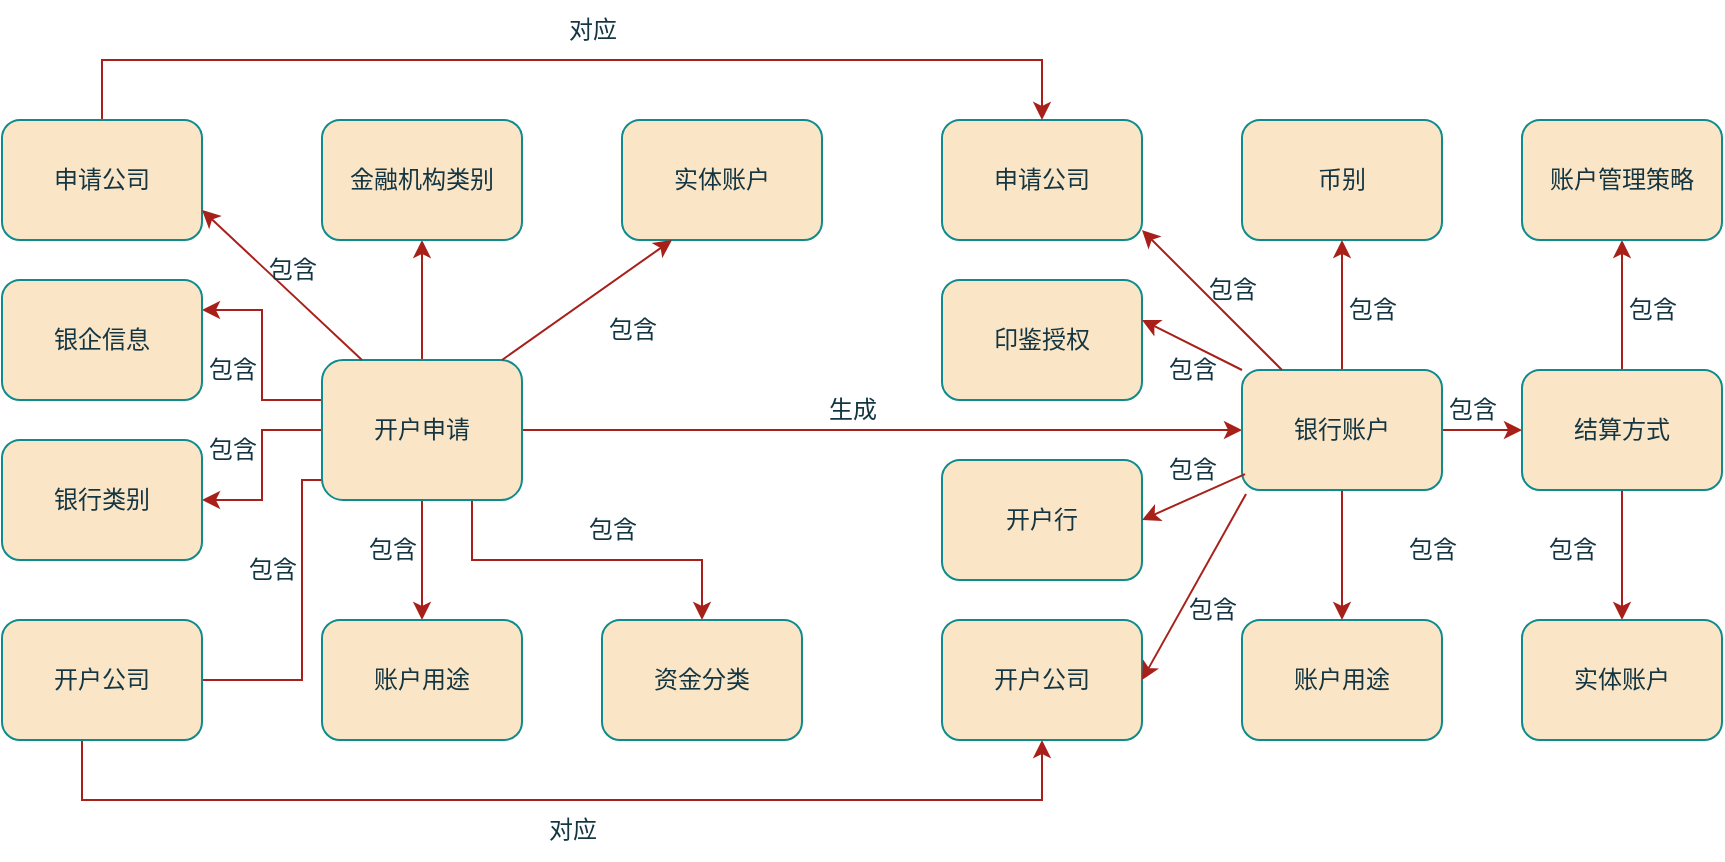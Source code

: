 <mxfile version="21.0.2" type="github">
  <diagram name="第 1 页" id="eb18voc41g7uNXnEWzvE">
    <mxGraphModel dx="1434" dy="764" grid="0" gridSize="10" guides="1" tooltips="1" connect="1" arrows="1" fold="1" page="1" pageScale="1" pageWidth="3300" pageHeight="4681" math="0" shadow="0">
      <root>
        <mxCell id="0" />
        <mxCell id="1" parent="0" />
        <mxCell id="5-KOo01hlj58CdEPXeHK-24" style="edgeStyle=orthogonalEdgeStyle;rounded=0;orthogonalLoop=1;jettySize=auto;html=1;entryX=0.5;entryY=1;entryDx=0;entryDy=0;labelBackgroundColor=none;strokeColor=#A8201A;fontColor=default;" edge="1" parent="1" source="5-KOo01hlj58CdEPXeHK-1" target="5-KOo01hlj58CdEPXeHK-20">
          <mxGeometry relative="1" as="geometry" />
        </mxCell>
        <mxCell id="5-KOo01hlj58CdEPXeHK-25" style="edgeStyle=orthogonalEdgeStyle;rounded=0;orthogonalLoop=1;jettySize=auto;html=1;entryX=1;entryY=0.25;entryDx=0;entryDy=0;labelBackgroundColor=none;strokeColor=#A8201A;fontColor=default;" edge="1" parent="1" source="5-KOo01hlj58CdEPXeHK-1" target="5-KOo01hlj58CdEPXeHK-19">
          <mxGeometry relative="1" as="geometry">
            <Array as="points">
              <mxPoint x="290" y="230" />
              <mxPoint x="290" y="185" />
            </Array>
          </mxGeometry>
        </mxCell>
        <mxCell id="5-KOo01hlj58CdEPXeHK-26" style="edgeStyle=orthogonalEdgeStyle;rounded=0;orthogonalLoop=1;jettySize=auto;html=1;entryX=1;entryY=0.5;entryDx=0;entryDy=0;labelBackgroundColor=none;strokeColor=#A8201A;fontColor=default;" edge="1" parent="1" source="5-KOo01hlj58CdEPXeHK-1" target="5-KOo01hlj58CdEPXeHK-17">
          <mxGeometry relative="1" as="geometry" />
        </mxCell>
        <mxCell id="5-KOo01hlj58CdEPXeHK-27" style="edgeStyle=orthogonalEdgeStyle;rounded=0;orthogonalLoop=1;jettySize=auto;html=1;exitX=0.25;exitY=1;exitDx=0;exitDy=0;entryX=1;entryY=0.5;entryDx=0;entryDy=0;labelBackgroundColor=none;strokeColor=#A8201A;fontColor=default;" edge="1" parent="1" source="5-KOo01hlj58CdEPXeHK-1" target="5-KOo01hlj58CdEPXeHK-23">
          <mxGeometry relative="1" as="geometry">
            <Array as="points">
              <mxPoint x="345" y="270" />
              <mxPoint x="310" y="270" />
              <mxPoint x="310" y="370" />
              <mxPoint x="250" y="370" />
            </Array>
          </mxGeometry>
        </mxCell>
        <mxCell id="5-KOo01hlj58CdEPXeHK-28" style="edgeStyle=orthogonalEdgeStyle;rounded=0;orthogonalLoop=1;jettySize=auto;html=1;labelBackgroundColor=none;strokeColor=#A8201A;fontColor=default;" edge="1" parent="1" source="5-KOo01hlj58CdEPXeHK-1" target="5-KOo01hlj58CdEPXeHK-16">
          <mxGeometry relative="1" as="geometry" />
        </mxCell>
        <mxCell id="5-KOo01hlj58CdEPXeHK-29" style="edgeStyle=orthogonalEdgeStyle;rounded=0;orthogonalLoop=1;jettySize=auto;html=1;exitX=0.75;exitY=1;exitDx=0;exitDy=0;entryX=0.5;entryY=0;entryDx=0;entryDy=0;labelBackgroundColor=none;strokeColor=#A8201A;fontColor=default;" edge="1" parent="1" source="5-KOo01hlj58CdEPXeHK-1" target="5-KOo01hlj58CdEPXeHK-22">
          <mxGeometry relative="1" as="geometry" />
        </mxCell>
        <mxCell id="5-KOo01hlj58CdEPXeHK-43" style="edgeStyle=orthogonalEdgeStyle;rounded=0;orthogonalLoop=1;jettySize=auto;html=1;exitX=1;exitY=0.5;exitDx=0;exitDy=0;entryX=0;entryY=0.5;entryDx=0;entryDy=0;labelBackgroundColor=none;strokeColor=#A8201A;fontColor=default;" edge="1" parent="1" source="5-KOo01hlj58CdEPXeHK-1" target="5-KOo01hlj58CdEPXeHK-3">
          <mxGeometry relative="1" as="geometry" />
        </mxCell>
        <mxCell id="5-KOo01hlj58CdEPXeHK-1" value="开户申请" style="rounded=1;whiteSpace=wrap;html=1;labelBackgroundColor=none;fillColor=#FAE5C7;strokeColor=#0F8B8D;fontColor=#143642;" vertex="1" parent="1">
          <mxGeometry x="320" y="210" width="100" height="70" as="geometry" />
        </mxCell>
        <mxCell id="5-KOo01hlj58CdEPXeHK-4" value="包含" style="text;html=1;align=center;verticalAlign=middle;resizable=0;points=[];autosize=1;labelBackgroundColor=none;fontColor=#143642;" vertex="1" parent="1">
          <mxGeometry x="450" y="180" width="50" height="30" as="geometry" />
        </mxCell>
        <mxCell id="5-KOo01hlj58CdEPXeHK-5" value="开户行" style="rounded=1;whiteSpace=wrap;html=1;labelBackgroundColor=none;fillColor=#FAE5C7;strokeColor=#0F8B8D;fontColor=#143642;" vertex="1" parent="1">
          <mxGeometry x="630" y="260" width="100" height="60" as="geometry" />
        </mxCell>
        <mxCell id="5-KOo01hlj58CdEPXeHK-55" style="edgeStyle=orthogonalEdgeStyle;rounded=0;orthogonalLoop=1;jettySize=auto;html=1;entryX=0.5;entryY=1;entryDx=0;entryDy=0;labelBackgroundColor=none;strokeColor=#A8201A;fontColor=default;" edge="1" parent="1" source="5-KOo01hlj58CdEPXeHK-6" target="5-KOo01hlj58CdEPXeHK-9">
          <mxGeometry relative="1" as="geometry">
            <mxPoint x="990" y="160" as="targetPoint" />
          </mxGeometry>
        </mxCell>
        <mxCell id="5-KOo01hlj58CdEPXeHK-56" style="edgeStyle=orthogonalEdgeStyle;rounded=0;orthogonalLoop=1;jettySize=auto;html=1;labelBackgroundColor=none;strokeColor=#A8201A;fontColor=default;" edge="1" parent="1" source="5-KOo01hlj58CdEPXeHK-6" target="5-KOo01hlj58CdEPXeHK-10">
          <mxGeometry relative="1" as="geometry">
            <Array as="points">
              <mxPoint x="970" y="330" />
              <mxPoint x="970" y="330" />
            </Array>
          </mxGeometry>
        </mxCell>
        <mxCell id="5-KOo01hlj58CdEPXeHK-6" value="结算方式" style="rounded=1;whiteSpace=wrap;html=1;labelBackgroundColor=none;fillColor=#FAE5C7;strokeColor=#0F8B8D;fontColor=#143642;" vertex="1" parent="1">
          <mxGeometry x="920" y="215" width="100" height="60" as="geometry" />
        </mxCell>
        <mxCell id="5-KOo01hlj58CdEPXeHK-7" value="账户用途" style="rounded=1;whiteSpace=wrap;html=1;labelBackgroundColor=none;fillColor=#FAE5C7;strokeColor=#0F8B8D;fontColor=#143642;" vertex="1" parent="1">
          <mxGeometry x="780" y="340" width="100" height="60" as="geometry" />
        </mxCell>
        <mxCell id="5-KOo01hlj58CdEPXeHK-8" value="币别" style="rounded=1;whiteSpace=wrap;html=1;labelBackgroundColor=none;fillColor=#FAE5C7;strokeColor=#0F8B8D;fontColor=#143642;" vertex="1" parent="1">
          <mxGeometry x="780" y="90" width="100" height="60" as="geometry" />
        </mxCell>
        <mxCell id="5-KOo01hlj58CdEPXeHK-9" value="账户管理策略" style="rounded=1;whiteSpace=wrap;html=1;labelBackgroundColor=none;fillColor=#FAE5C7;strokeColor=#0F8B8D;fontColor=#143642;" vertex="1" parent="1">
          <mxGeometry x="920" y="90" width="100" height="60" as="geometry" />
        </mxCell>
        <mxCell id="5-KOo01hlj58CdEPXeHK-10" value="实体账户" style="rounded=1;whiteSpace=wrap;html=1;labelBackgroundColor=none;fillColor=#FAE5C7;strokeColor=#0F8B8D;fontColor=#143642;" vertex="1" parent="1">
          <mxGeometry x="920" y="340" width="100" height="60" as="geometry" />
        </mxCell>
        <mxCell id="5-KOo01hlj58CdEPXeHK-11" value="开户公司" style="rounded=1;whiteSpace=wrap;html=1;labelBackgroundColor=none;fillColor=#FAE5C7;strokeColor=#0F8B8D;fontColor=#143642;" vertex="1" parent="1">
          <mxGeometry x="630" y="340" width="100" height="60" as="geometry" />
        </mxCell>
        <mxCell id="5-KOo01hlj58CdEPXeHK-13" value="申请公司" style="rounded=1;whiteSpace=wrap;html=1;labelBackgroundColor=none;fillColor=#FAE5C7;strokeColor=#0F8B8D;fontColor=#143642;" vertex="1" parent="1">
          <mxGeometry x="630" y="90" width="100" height="60" as="geometry" />
        </mxCell>
        <mxCell id="5-KOo01hlj58CdEPXeHK-14" value="印鉴授权" style="rounded=1;whiteSpace=wrap;html=1;labelBackgroundColor=none;fillColor=#FAE5C7;strokeColor=#0F8B8D;fontColor=#143642;" vertex="1" parent="1">
          <mxGeometry x="630" y="170" width="100" height="60" as="geometry" />
        </mxCell>
        <mxCell id="5-KOo01hlj58CdEPXeHK-16" value="账户用途" style="rounded=1;whiteSpace=wrap;html=1;labelBackgroundColor=none;fillColor=#FAE5C7;strokeColor=#0F8B8D;fontColor=#143642;" vertex="1" parent="1">
          <mxGeometry x="320" y="340" width="100" height="60" as="geometry" />
        </mxCell>
        <mxCell id="5-KOo01hlj58CdEPXeHK-17" value="银行类别" style="rounded=1;whiteSpace=wrap;html=1;labelBackgroundColor=none;fillColor=#FAE5C7;strokeColor=#0F8B8D;fontColor=#143642;" vertex="1" parent="1">
          <mxGeometry x="160" y="250" width="100" height="60" as="geometry" />
        </mxCell>
        <mxCell id="5-KOo01hlj58CdEPXeHK-89" style="edgeStyle=orthogonalEdgeStyle;rounded=0;orthogonalLoop=1;jettySize=auto;html=1;entryX=0.5;entryY=0;entryDx=0;entryDy=0;labelBackgroundColor=none;strokeColor=#A8201A;fontColor=default;" edge="1" parent="1" source="5-KOo01hlj58CdEPXeHK-18" target="5-KOo01hlj58CdEPXeHK-13">
          <mxGeometry relative="1" as="geometry">
            <Array as="points">
              <mxPoint x="210" y="60" />
              <mxPoint x="680" y="60" />
            </Array>
          </mxGeometry>
        </mxCell>
        <mxCell id="5-KOo01hlj58CdEPXeHK-18" value="申请公司" style="rounded=1;whiteSpace=wrap;html=1;labelBackgroundColor=none;fillColor=#FAE5C7;strokeColor=#0F8B8D;fontColor=#143642;" vertex="1" parent="1">
          <mxGeometry x="160" y="90" width="100" height="60" as="geometry" />
        </mxCell>
        <mxCell id="5-KOo01hlj58CdEPXeHK-19" value="银企信息" style="rounded=1;whiteSpace=wrap;html=1;labelBackgroundColor=none;fillColor=#FAE5C7;strokeColor=#0F8B8D;fontColor=#143642;" vertex="1" parent="1">
          <mxGeometry x="160" y="170" width="100" height="60" as="geometry" />
        </mxCell>
        <mxCell id="5-KOo01hlj58CdEPXeHK-20" value="金融机构类别" style="rounded=1;whiteSpace=wrap;html=1;labelBackgroundColor=none;fillColor=#FAE5C7;strokeColor=#0F8B8D;fontColor=#143642;" vertex="1" parent="1">
          <mxGeometry x="320" y="90" width="100" height="60" as="geometry" />
        </mxCell>
        <mxCell id="5-KOo01hlj58CdEPXeHK-21" value="实体账户" style="rounded=1;whiteSpace=wrap;html=1;labelBackgroundColor=none;fillColor=#FAE5C7;strokeColor=#0F8B8D;fontColor=#143642;" vertex="1" parent="1">
          <mxGeometry x="470" y="90" width="100" height="60" as="geometry" />
        </mxCell>
        <mxCell id="5-KOo01hlj58CdEPXeHK-22" value="资金分类" style="rounded=1;whiteSpace=wrap;html=1;labelBackgroundColor=none;fillColor=#FAE5C7;strokeColor=#0F8B8D;fontColor=#143642;" vertex="1" parent="1">
          <mxGeometry x="460" y="340" width="100" height="60" as="geometry" />
        </mxCell>
        <mxCell id="5-KOo01hlj58CdEPXeHK-90" style="edgeStyle=orthogonalEdgeStyle;rounded=0;orthogonalLoop=1;jettySize=auto;html=1;entryX=0.5;entryY=1;entryDx=0;entryDy=0;labelBackgroundColor=none;strokeColor=#A8201A;fontColor=default;" edge="1" parent="1" source="5-KOo01hlj58CdEPXeHK-23" target="5-KOo01hlj58CdEPXeHK-11">
          <mxGeometry relative="1" as="geometry">
            <Array as="points">
              <mxPoint x="200" y="430" />
              <mxPoint x="680" y="430" />
            </Array>
          </mxGeometry>
        </mxCell>
        <mxCell id="5-KOo01hlj58CdEPXeHK-23" value="开户公司" style="rounded=1;whiteSpace=wrap;html=1;labelBackgroundColor=none;fillColor=#FAE5C7;strokeColor=#0F8B8D;fontColor=#143642;" vertex="1" parent="1">
          <mxGeometry x="160" y="340" width="100" height="60" as="geometry" />
        </mxCell>
        <mxCell id="5-KOo01hlj58CdEPXeHK-32" value="" style="endArrow=classic;html=1;rounded=0;entryX=1;entryY=0.75;entryDx=0;entryDy=0;labelBackgroundColor=none;strokeColor=#A8201A;fontColor=default;" edge="1" parent="1" target="5-KOo01hlj58CdEPXeHK-18">
          <mxGeometry width="50" height="50" relative="1" as="geometry">
            <mxPoint x="340" y="210" as="sourcePoint" />
            <mxPoint x="390" y="160" as="targetPoint" />
          </mxGeometry>
        </mxCell>
        <mxCell id="5-KOo01hlj58CdEPXeHK-33" value="" style="endArrow=classic;html=1;rounded=0;entryX=0.25;entryY=1;entryDx=0;entryDy=0;exitX=0.9;exitY=0;exitDx=0;exitDy=0;exitPerimeter=0;labelBackgroundColor=none;strokeColor=#A8201A;fontColor=default;" edge="1" parent="1" source="5-KOo01hlj58CdEPXeHK-1" target="5-KOo01hlj58CdEPXeHK-21">
          <mxGeometry width="50" height="50" relative="1" as="geometry">
            <mxPoint x="410" y="217.5" as="sourcePoint" />
            <mxPoint x="470" y="182.5" as="targetPoint" />
          </mxGeometry>
        </mxCell>
        <mxCell id="5-KOo01hlj58CdEPXeHK-35" value="包含" style="text;html=1;align=center;verticalAlign=middle;resizable=0;points=[];autosize=1;labelBackgroundColor=none;fontColor=#143642;" vertex="1" parent="1">
          <mxGeometry x="440" y="280" width="50" height="30" as="geometry" />
        </mxCell>
        <mxCell id="5-KOo01hlj58CdEPXeHK-36" value="包含" style="text;html=1;align=center;verticalAlign=middle;resizable=0;points=[];autosize=1;labelBackgroundColor=none;fontColor=#143642;" vertex="1" parent="1">
          <mxGeometry x="280" y="150" width="50" height="30" as="geometry" />
        </mxCell>
        <mxCell id="5-KOo01hlj58CdEPXeHK-37" value="包含" style="text;html=1;align=center;verticalAlign=middle;resizable=0;points=[];autosize=1;labelBackgroundColor=none;fontColor=#143642;" vertex="1" parent="1">
          <mxGeometry x="250" y="200" width="50" height="30" as="geometry" />
        </mxCell>
        <mxCell id="5-KOo01hlj58CdEPXeHK-38" value="包含" style="text;html=1;align=center;verticalAlign=middle;resizable=0;points=[];autosize=1;labelBackgroundColor=none;fontColor=#143642;" vertex="1" parent="1">
          <mxGeometry x="250" y="240" width="50" height="30" as="geometry" />
        </mxCell>
        <mxCell id="5-KOo01hlj58CdEPXeHK-39" value="包含" style="text;html=1;align=center;verticalAlign=middle;resizable=0;points=[];autosize=1;labelBackgroundColor=none;fontColor=#143642;" vertex="1" parent="1">
          <mxGeometry x="270" y="300" width="50" height="30" as="geometry" />
        </mxCell>
        <mxCell id="5-KOo01hlj58CdEPXeHK-40" value="包含" style="text;html=1;align=center;verticalAlign=middle;resizable=0;points=[];autosize=1;labelBackgroundColor=none;fontColor=#143642;" vertex="1" parent="1">
          <mxGeometry x="330" y="290" width="50" height="30" as="geometry" />
        </mxCell>
        <mxCell id="5-KOo01hlj58CdEPXeHK-41" value="生成" style="text;html=1;align=center;verticalAlign=middle;resizable=0;points=[];autosize=1;labelBackgroundColor=none;fontColor=#143642;" vertex="1" parent="1">
          <mxGeometry x="560" y="220" width="50" height="30" as="geometry" />
        </mxCell>
        <mxCell id="5-KOo01hlj58CdEPXeHK-50" style="edgeStyle=orthogonalEdgeStyle;rounded=0;orthogonalLoop=1;jettySize=auto;html=1;entryX=0.5;entryY=1;entryDx=0;entryDy=0;labelBackgroundColor=none;strokeColor=#A8201A;fontColor=default;" edge="1" parent="1" source="5-KOo01hlj58CdEPXeHK-3" target="5-KOo01hlj58CdEPXeHK-8">
          <mxGeometry relative="1" as="geometry" />
        </mxCell>
        <mxCell id="5-KOo01hlj58CdEPXeHK-51" style="edgeStyle=orthogonalEdgeStyle;rounded=0;orthogonalLoop=1;jettySize=auto;html=1;entryX=0.5;entryY=0;entryDx=0;entryDy=0;labelBackgroundColor=none;strokeColor=#A8201A;fontColor=default;" edge="1" parent="1" source="5-KOo01hlj58CdEPXeHK-3" target="5-KOo01hlj58CdEPXeHK-7">
          <mxGeometry relative="1" as="geometry" />
        </mxCell>
        <mxCell id="5-KOo01hlj58CdEPXeHK-52" style="edgeStyle=orthogonalEdgeStyle;rounded=0;orthogonalLoop=1;jettySize=auto;html=1;exitX=1;exitY=0.5;exitDx=0;exitDy=0;entryX=0;entryY=0.5;entryDx=0;entryDy=0;labelBackgroundColor=none;strokeColor=#A8201A;fontColor=default;" edge="1" parent="1" source="5-KOo01hlj58CdEPXeHK-3" target="5-KOo01hlj58CdEPXeHK-6">
          <mxGeometry relative="1" as="geometry" />
        </mxCell>
        <mxCell id="5-KOo01hlj58CdEPXeHK-3" value="银行账户" style="rounded=1;whiteSpace=wrap;html=1;labelBackgroundColor=none;fillColor=#FAE5C7;strokeColor=#0F8B8D;fontColor=#143642;" vertex="1" parent="1">
          <mxGeometry x="780" y="215" width="100" height="60" as="geometry" />
        </mxCell>
        <mxCell id="5-KOo01hlj58CdEPXeHK-64" value="对应" style="text;html=1;align=center;verticalAlign=middle;resizable=0;points=[];autosize=1;labelBackgroundColor=none;fontColor=#143642;" vertex="1" parent="1">
          <mxGeometry x="430" y="30" width="50" height="30" as="geometry" />
        </mxCell>
        <mxCell id="5-KOo01hlj58CdEPXeHK-68" value="包含" style="text;html=1;align=center;verticalAlign=middle;resizable=0;points=[];autosize=1;labelBackgroundColor=none;fontColor=#143642;" vertex="1" parent="1">
          <mxGeometry x="920" y="290" width="50" height="30" as="geometry" />
        </mxCell>
        <mxCell id="5-KOo01hlj58CdEPXeHK-69" value="包含" style="text;html=1;align=center;verticalAlign=middle;resizable=0;points=[];autosize=1;labelBackgroundColor=none;fontColor=#143642;" vertex="1" parent="1">
          <mxGeometry x="960" y="170" width="50" height="30" as="geometry" />
        </mxCell>
        <mxCell id="5-KOo01hlj58CdEPXeHK-70" value="包含" style="text;html=1;align=center;verticalAlign=middle;resizable=0;points=[];autosize=1;labelBackgroundColor=none;fontColor=#143642;" vertex="1" parent="1">
          <mxGeometry x="820" y="170" width="50" height="30" as="geometry" />
        </mxCell>
        <mxCell id="5-KOo01hlj58CdEPXeHK-71" value="包含" style="text;html=1;align=center;verticalAlign=middle;resizable=0;points=[];autosize=1;labelBackgroundColor=none;fontColor=#143642;" vertex="1" parent="1">
          <mxGeometry x="850" y="290" width="50" height="30" as="geometry" />
        </mxCell>
        <mxCell id="5-KOo01hlj58CdEPXeHK-76" value="" style="endArrow=classic;html=1;rounded=0;exitX=0.9;exitY=0;exitDx=0;exitDy=0;exitPerimeter=0;labelBackgroundColor=none;strokeColor=#A8201A;fontColor=default;" edge="1" parent="1">
          <mxGeometry width="50" height="50" relative="1" as="geometry">
            <mxPoint x="800" y="215" as="sourcePoint" />
            <mxPoint x="730" y="145" as="targetPoint" />
          </mxGeometry>
        </mxCell>
        <mxCell id="5-KOo01hlj58CdEPXeHK-77" value="" style="endArrow=classic;html=1;rounded=0;exitX=0;exitY=0;exitDx=0;exitDy=0;labelBackgroundColor=none;strokeColor=#A8201A;fontColor=default;" edge="1" parent="1" source="5-KOo01hlj58CdEPXeHK-3">
          <mxGeometry width="50" height="50" relative="1" as="geometry">
            <mxPoint x="770" y="230" as="sourcePoint" />
            <mxPoint x="730" y="190" as="targetPoint" />
          </mxGeometry>
        </mxCell>
        <mxCell id="5-KOo01hlj58CdEPXeHK-81" value="" style="endArrow=classic;html=1;rounded=0;exitX=0.015;exitY=0.867;exitDx=0;exitDy=0;exitPerimeter=0;entryX=1;entryY=0.5;entryDx=0;entryDy=0;labelBackgroundColor=none;strokeColor=#A8201A;fontColor=default;" edge="1" parent="1" source="5-KOo01hlj58CdEPXeHK-3" target="5-KOo01hlj58CdEPXeHK-5">
          <mxGeometry width="50" height="50" relative="1" as="geometry">
            <mxPoint x="760" y="325" as="sourcePoint" />
            <mxPoint x="720" y="285" as="targetPoint" />
          </mxGeometry>
        </mxCell>
        <mxCell id="5-KOo01hlj58CdEPXeHK-82" value="" style="endArrow=classic;html=1;rounded=0;exitX=0.015;exitY=0.867;exitDx=0;exitDy=0;exitPerimeter=0;entryX=1;entryY=0.5;entryDx=0;entryDy=0;labelBackgroundColor=none;strokeColor=#A8201A;fontColor=default;" edge="1" parent="1" target="5-KOo01hlj58CdEPXeHK-11">
          <mxGeometry width="50" height="50" relative="1" as="geometry">
            <mxPoint x="782" y="277" as="sourcePoint" />
            <mxPoint x="740" y="300" as="targetPoint" />
          </mxGeometry>
        </mxCell>
        <mxCell id="5-KOo01hlj58CdEPXeHK-83" value="包含" style="text;html=1;align=center;verticalAlign=middle;resizable=0;points=[];autosize=1;labelBackgroundColor=none;fontColor=#143642;" vertex="1" parent="1">
          <mxGeometry x="750" y="160" width="50" height="30" as="geometry" />
        </mxCell>
        <mxCell id="5-KOo01hlj58CdEPXeHK-84" value="包含" style="text;html=1;align=center;verticalAlign=middle;resizable=0;points=[];autosize=1;labelBackgroundColor=none;fontColor=#143642;" vertex="1" parent="1">
          <mxGeometry x="730" y="200" width="50" height="30" as="geometry" />
        </mxCell>
        <mxCell id="5-KOo01hlj58CdEPXeHK-85" value="包含" style="text;html=1;align=center;verticalAlign=middle;resizable=0;points=[];autosize=1;labelBackgroundColor=none;fontColor=#143642;" vertex="1" parent="1">
          <mxGeometry x="730" y="250" width="50" height="30" as="geometry" />
        </mxCell>
        <mxCell id="5-KOo01hlj58CdEPXeHK-86" value="包含" style="text;html=1;align=center;verticalAlign=middle;resizable=0;points=[];autosize=1;labelBackgroundColor=none;fontColor=#143642;" vertex="1" parent="1">
          <mxGeometry x="740" y="320" width="50" height="30" as="geometry" />
        </mxCell>
        <mxCell id="5-KOo01hlj58CdEPXeHK-91" value="对应" style="text;html=1;align=center;verticalAlign=middle;resizable=0;points=[];autosize=1;labelBackgroundColor=none;fontColor=#143642;" vertex="1" parent="1">
          <mxGeometry x="420" y="430" width="50" height="30" as="geometry" />
        </mxCell>
        <mxCell id="5-KOo01hlj58CdEPXeHK-93" value="包含" style="text;html=1;align=center;verticalAlign=middle;resizable=0;points=[];autosize=1;labelBackgroundColor=none;fontColor=#143642;" vertex="1" parent="1">
          <mxGeometry x="870" y="220" width="50" height="30" as="geometry" />
        </mxCell>
      </root>
    </mxGraphModel>
  </diagram>
</mxfile>
